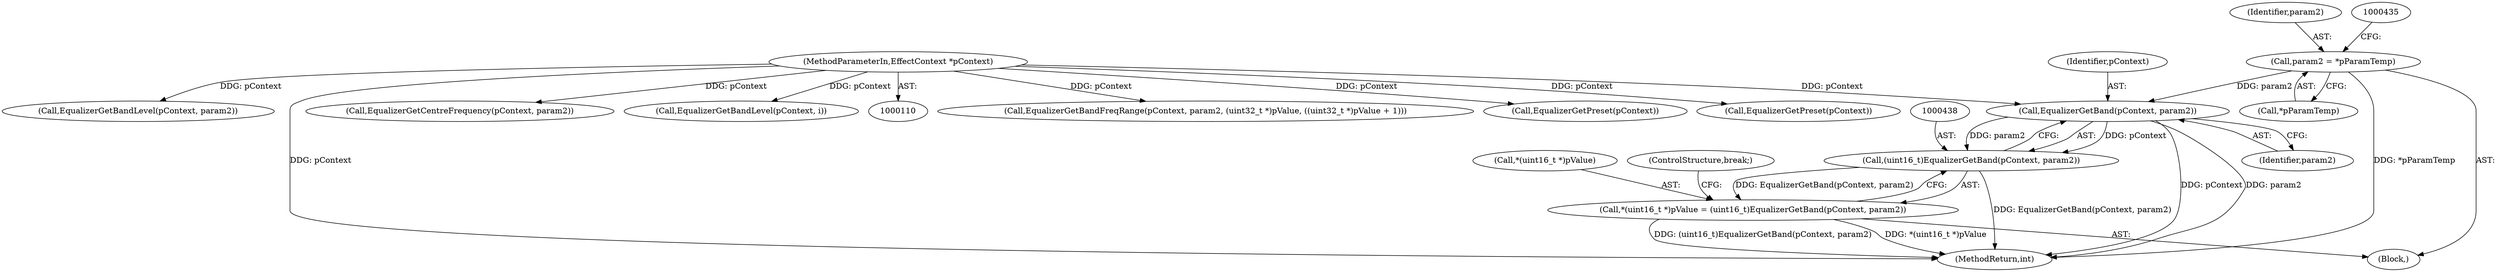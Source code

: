 digraph "0_Android_321ea5257e37c8edb26e66fe4ee78cca4cd915fe@pointer" {
"1000439" [label="(Call,EqualizerGetBand(pContext, param2))"];
"1000111" [label="(MethodParameterIn,EffectContext *pContext)"];
"1000428" [label="(Call,param2 = *pParamTemp)"];
"1000437" [label="(Call,(uint16_t)EqualizerGetBand(pContext, param2))"];
"1000432" [label="(Call,*(uint16_t *)pValue = (uint16_t)EqualizerGetBand(pContext, param2))"];
"1000415" [label="(Call,EqualizerGetBandFreqRange(pContext, param2, (uint32_t *)pValue, ((uint32_t *)pValue + 1)))"];
"1000432" [label="(Call,*(uint16_t *)pValue = (uint16_t)EqualizerGetBand(pContext, param2))"];
"1000442" [label="(ControlStructure,break;)"];
"1000111" [label="(MethodParameterIn,EffectContext *pContext)"];
"1000433" [label="(Call,*(uint16_t *)pValue)"];
"1000429" [label="(Identifier,param2)"];
"1000430" [label="(Call,*pParamTemp)"];
"1000451" [label="(Call,EqualizerGetPreset(pContext))"];
"1000440" [label="(Identifier,pContext)"];
"1000437" [label="(Call,(uint16_t)EqualizerGetBand(pContext, param2))"];
"1000428" [label="(Call,param2 = *pParamTemp)"];
"1000439" [label="(Call,EqualizerGetBand(pContext, param2))"];
"1000277" [label="(Block,)"];
"1000543" [label="(Call,EqualizerGetPreset(pContext))"];
"1000342" [label="(Call,EqualizerGetBandLevel(pContext, param2))"];
"1000441" [label="(Identifier,param2)"];
"1000586" [label="(MethodReturn,int)"];
"1000381" [label="(Call,EqualizerGetCentreFrequency(pContext, param2))"];
"1000571" [label="(Call,EqualizerGetBandLevel(pContext, i))"];
"1000439" -> "1000437"  [label="AST: "];
"1000439" -> "1000441"  [label="CFG: "];
"1000440" -> "1000439"  [label="AST: "];
"1000441" -> "1000439"  [label="AST: "];
"1000437" -> "1000439"  [label="CFG: "];
"1000439" -> "1000586"  [label="DDG: pContext"];
"1000439" -> "1000586"  [label="DDG: param2"];
"1000439" -> "1000437"  [label="DDG: pContext"];
"1000439" -> "1000437"  [label="DDG: param2"];
"1000111" -> "1000439"  [label="DDG: pContext"];
"1000428" -> "1000439"  [label="DDG: param2"];
"1000111" -> "1000110"  [label="AST: "];
"1000111" -> "1000586"  [label="DDG: pContext"];
"1000111" -> "1000342"  [label="DDG: pContext"];
"1000111" -> "1000381"  [label="DDG: pContext"];
"1000111" -> "1000415"  [label="DDG: pContext"];
"1000111" -> "1000451"  [label="DDG: pContext"];
"1000111" -> "1000543"  [label="DDG: pContext"];
"1000111" -> "1000571"  [label="DDG: pContext"];
"1000428" -> "1000277"  [label="AST: "];
"1000428" -> "1000430"  [label="CFG: "];
"1000429" -> "1000428"  [label="AST: "];
"1000430" -> "1000428"  [label="AST: "];
"1000435" -> "1000428"  [label="CFG: "];
"1000428" -> "1000586"  [label="DDG: *pParamTemp"];
"1000437" -> "1000432"  [label="AST: "];
"1000438" -> "1000437"  [label="AST: "];
"1000432" -> "1000437"  [label="CFG: "];
"1000437" -> "1000586"  [label="DDG: EqualizerGetBand(pContext, param2)"];
"1000437" -> "1000432"  [label="DDG: EqualizerGetBand(pContext, param2)"];
"1000432" -> "1000277"  [label="AST: "];
"1000433" -> "1000432"  [label="AST: "];
"1000442" -> "1000432"  [label="CFG: "];
"1000432" -> "1000586"  [label="DDG: (uint16_t)EqualizerGetBand(pContext, param2)"];
"1000432" -> "1000586"  [label="DDG: *(uint16_t *)pValue"];
}
